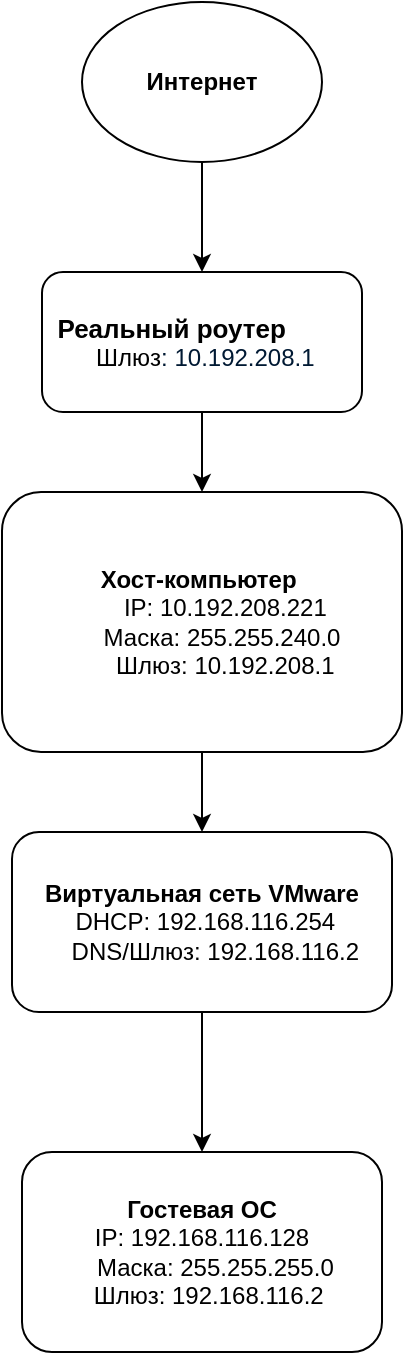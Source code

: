 <mxfile version="28.2.4">
  <diagram name="Page-1" id="vNBt4xLbmHf9_uX1nbQJ">
    <mxGraphModel dx="1427" dy="836" grid="1" gridSize="10" guides="1" tooltips="1" connect="1" arrows="1" fold="1" page="1" pageScale="1" pageWidth="827" pageHeight="1169" math="0" shadow="0">
      <root>
        <mxCell id="0" />
        <mxCell id="1" parent="0" />
        <mxCell id="jEiU5HisrFQOun8VSdBI-5" style="edgeStyle=orthogonalEdgeStyle;rounded=0;orthogonalLoop=1;jettySize=auto;html=1;entryX=0.5;entryY=0;entryDx=0;entryDy=0;" edge="1" parent="1" source="jEiU5HisrFQOun8VSdBI-1" target="jEiU5HisrFQOun8VSdBI-4">
          <mxGeometry relative="1" as="geometry" />
        </mxCell>
        <mxCell id="jEiU5HisrFQOun8VSdBI-1" value="&lt;div&gt;&lt;span style=&quot;font-size: 13px;&quot;&gt;&lt;b&gt;Реальный роутер&lt;/b&gt;&lt;/span&gt;&lt;b&gt;&lt;font style=&quot;font-size: 13px;&quot;&gt;&amp;nbsp;&lt;/font&gt;&lt;/b&gt; &amp;nbsp; &amp;nbsp; &amp;nbsp; &amp;nbsp; &lt;span style=&quot;background-color: transparent;&quot;&gt;&lt;font style=&quot;color: rgb(0, 25, 51);&quot;&gt;&amp;nbsp;&lt;/font&gt;Шлюз&lt;font style=&quot;color: rgb(0, 25, 51);&quot;&gt;: &lt;font style=&quot;color: rgb(0, 25, 51);&quot;&gt;10.192.208.1&lt;/font&gt;&lt;/font&gt;&lt;/span&gt;&lt;/div&gt;" style="rounded=1;whiteSpace=wrap;html=1;" vertex="1" parent="1">
          <mxGeometry x="330" y="200" width="160" height="70" as="geometry" />
        </mxCell>
        <mxCell id="jEiU5HisrFQOun8VSdBI-3" style="edgeStyle=orthogonalEdgeStyle;rounded=0;orthogonalLoop=1;jettySize=auto;html=1;entryX=0.5;entryY=0;entryDx=0;entryDy=0;" edge="1" parent="1" source="jEiU5HisrFQOun8VSdBI-2" target="jEiU5HisrFQOun8VSdBI-1">
          <mxGeometry relative="1" as="geometry" />
        </mxCell>
        <mxCell id="jEiU5HisrFQOun8VSdBI-6" value="" style="ellipse;whiteSpace=wrap;html=1;" vertex="1" parent="1">
          <mxGeometry x="350" y="65" width="120" height="80" as="geometry" />
        </mxCell>
        <mxCell id="jEiU5HisrFQOun8VSdBI-2" value="&lt;b&gt;Интернет&lt;/b&gt;" style="text;html=1;align=center;verticalAlign=middle;whiteSpace=wrap;rounded=0;" vertex="1" parent="1">
          <mxGeometry x="380" y="90" width="60" height="30" as="geometry" />
        </mxCell>
        <mxCell id="jEiU5HisrFQOun8VSdBI-7" style="edgeStyle=orthogonalEdgeStyle;rounded=0;orthogonalLoop=1;jettySize=auto;html=1;" edge="1" parent="1" source="jEiU5HisrFQOun8VSdBI-4">
          <mxGeometry relative="1" as="geometry">
            <mxPoint x="410" y="480" as="targetPoint" />
          </mxGeometry>
        </mxCell>
        <mxCell id="jEiU5HisrFQOun8VSdBI-4" value="&lt;div&gt;&lt;b&gt;Хост-компьютер&amp;nbsp;&lt;/b&gt;&lt;/div&gt;&lt;div&gt;&amp;nbsp; &amp;nbsp; &amp;nbsp; &amp;nbsp;IP: 10.192.208.221&lt;/div&gt;&lt;div&gt;&amp;nbsp; &amp;nbsp; &amp;nbsp; Маска: 255.255.240.0&lt;/div&gt;&lt;div&gt;&amp;nbsp; &amp;nbsp; &amp;nbsp; &amp;nbsp;Шлюз: 10.192.208.1&lt;/div&gt;" style="rounded=1;whiteSpace=wrap;html=1;" vertex="1" parent="1">
          <mxGeometry x="310" y="310" width="200" height="130" as="geometry" />
        </mxCell>
        <mxCell id="jEiU5HisrFQOun8VSdBI-10" style="edgeStyle=orthogonalEdgeStyle;rounded=0;orthogonalLoop=1;jettySize=auto;html=1;entryX=0.5;entryY=0;entryDx=0;entryDy=0;" edge="1" parent="1" source="jEiU5HisrFQOun8VSdBI-8" target="jEiU5HisrFQOun8VSdBI-9">
          <mxGeometry relative="1" as="geometry" />
        </mxCell>
        <mxCell id="jEiU5HisrFQOun8VSdBI-8" value="&lt;b&gt;Виртуальная сеть VMware&lt;/b&gt;&lt;div&gt;&lt;div&gt;&lt;span style=&quot;white-space: pre;&quot;&gt;&#x9;&lt;/span&gt;DHCP: 192.168.116.254&amp;nbsp; &amp;nbsp; &amp;nbsp; &amp;nbsp;&lt;/div&gt;&lt;div&gt;&amp;nbsp; &amp;nbsp; DNS/Шлюз: 192.168.116.2&lt;/div&gt;&lt;/div&gt;" style="rounded=1;whiteSpace=wrap;html=1;" vertex="1" parent="1">
          <mxGeometry x="315" y="480" width="190" height="90" as="geometry" />
        </mxCell>
        <mxCell id="jEiU5HisrFQOun8VSdBI-9" value="&lt;b&gt;Гостевая ОС&lt;/b&gt;&lt;div&gt;&lt;div&gt;IP: 192.168.116.128&lt;/div&gt;&lt;div&gt;&amp;nbsp; &amp;nbsp; Маска: 255.255.255.0&lt;/div&gt;&lt;div&gt;&amp;nbsp; Шлюз: 192.168.116.2&lt;/div&gt;&lt;/div&gt;" style="rounded=1;whiteSpace=wrap;html=1;" vertex="1" parent="1">
          <mxGeometry x="320" y="640" width="180" height="100" as="geometry" />
        </mxCell>
      </root>
    </mxGraphModel>
  </diagram>
</mxfile>
